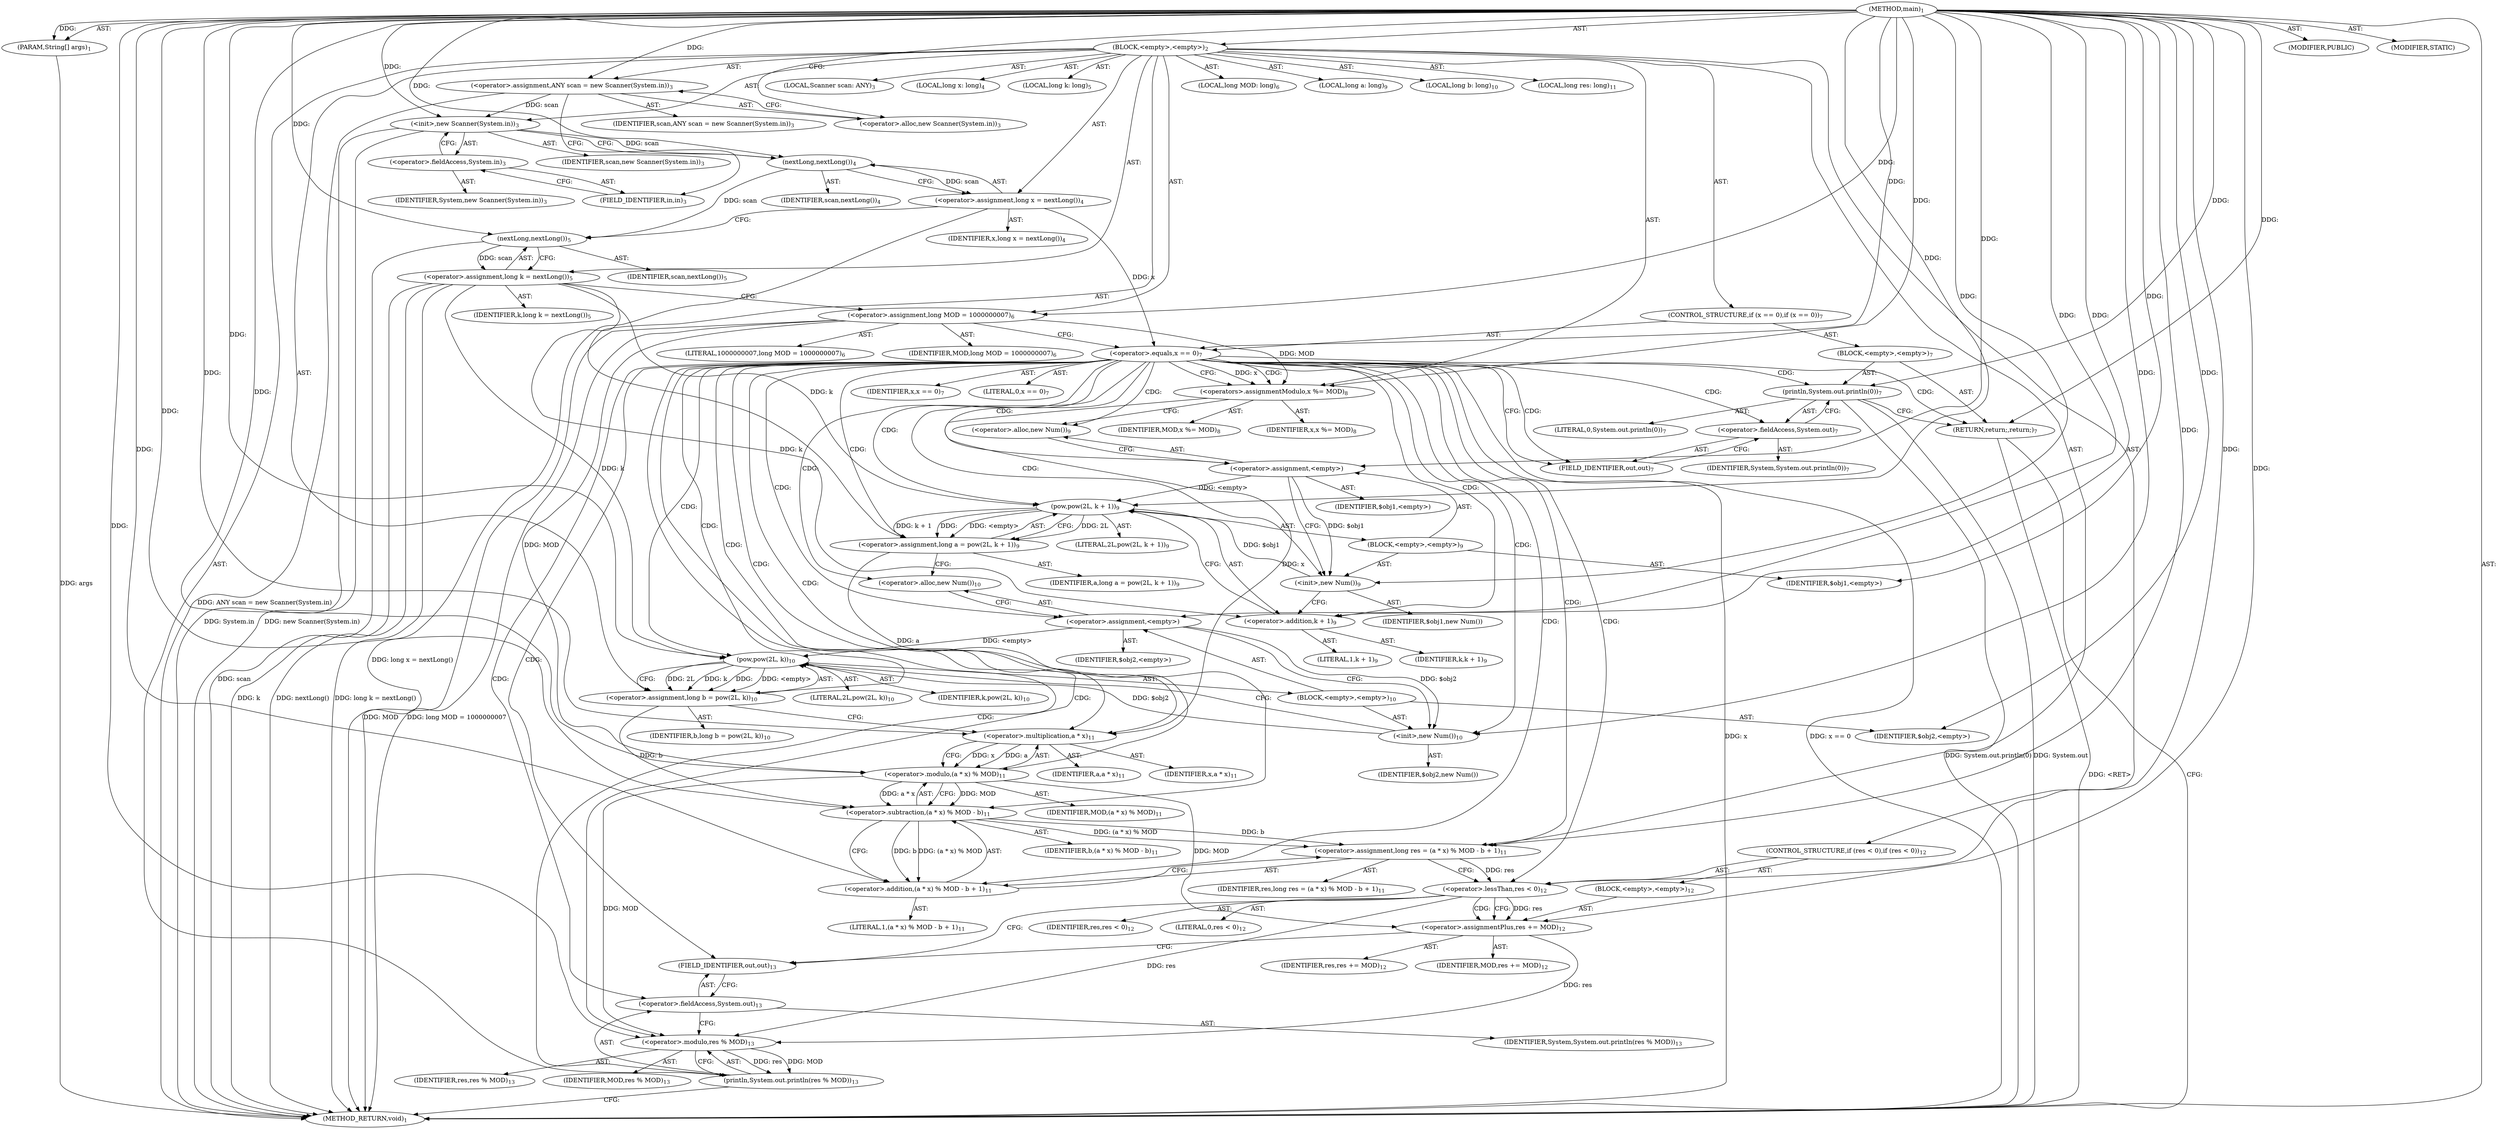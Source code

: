 digraph "main" {  
"19" [label = <(METHOD,main)<SUB>1</SUB>> ]
"20" [label = <(PARAM,String[] args)<SUB>1</SUB>> ]
"21" [label = <(BLOCK,&lt;empty&gt;,&lt;empty&gt;)<SUB>2</SUB>> ]
"4" [label = <(LOCAL,Scanner scan: ANY)<SUB>3</SUB>> ]
"22" [label = <(&lt;operator&gt;.assignment,ANY scan = new Scanner(System.in))<SUB>3</SUB>> ]
"23" [label = <(IDENTIFIER,scan,ANY scan = new Scanner(System.in))<SUB>3</SUB>> ]
"24" [label = <(&lt;operator&gt;.alloc,new Scanner(System.in))<SUB>3</SUB>> ]
"25" [label = <(&lt;init&gt;,new Scanner(System.in))<SUB>3</SUB>> ]
"3" [label = <(IDENTIFIER,scan,new Scanner(System.in))<SUB>3</SUB>> ]
"26" [label = <(&lt;operator&gt;.fieldAccess,System.in)<SUB>3</SUB>> ]
"27" [label = <(IDENTIFIER,System,new Scanner(System.in))<SUB>3</SUB>> ]
"28" [label = <(FIELD_IDENTIFIER,in,in)<SUB>3</SUB>> ]
"29" [label = <(LOCAL,long x: long)<SUB>4</SUB>> ]
"30" [label = <(&lt;operator&gt;.assignment,long x = nextLong())<SUB>4</SUB>> ]
"31" [label = <(IDENTIFIER,x,long x = nextLong())<SUB>4</SUB>> ]
"32" [label = <(nextLong,nextLong())<SUB>4</SUB>> ]
"33" [label = <(IDENTIFIER,scan,nextLong())<SUB>4</SUB>> ]
"34" [label = <(LOCAL,long k: long)<SUB>5</SUB>> ]
"35" [label = <(&lt;operator&gt;.assignment,long k = nextLong())<SUB>5</SUB>> ]
"36" [label = <(IDENTIFIER,k,long k = nextLong())<SUB>5</SUB>> ]
"37" [label = <(nextLong,nextLong())<SUB>5</SUB>> ]
"38" [label = <(IDENTIFIER,scan,nextLong())<SUB>5</SUB>> ]
"39" [label = <(LOCAL,long MOD: long)<SUB>6</SUB>> ]
"40" [label = <(&lt;operator&gt;.assignment,long MOD = 1000000007)<SUB>6</SUB>> ]
"41" [label = <(IDENTIFIER,MOD,long MOD = 1000000007)<SUB>6</SUB>> ]
"42" [label = <(LITERAL,1000000007,long MOD = 1000000007)<SUB>6</SUB>> ]
"43" [label = <(CONTROL_STRUCTURE,if (x == 0),if (x == 0))<SUB>7</SUB>> ]
"44" [label = <(&lt;operator&gt;.equals,x == 0)<SUB>7</SUB>> ]
"45" [label = <(IDENTIFIER,x,x == 0)<SUB>7</SUB>> ]
"46" [label = <(LITERAL,0,x == 0)<SUB>7</SUB>> ]
"47" [label = <(BLOCK,&lt;empty&gt;,&lt;empty&gt;)<SUB>7</SUB>> ]
"48" [label = <(println,System.out.println(0))<SUB>7</SUB>> ]
"49" [label = <(&lt;operator&gt;.fieldAccess,System.out)<SUB>7</SUB>> ]
"50" [label = <(IDENTIFIER,System,System.out.println(0))<SUB>7</SUB>> ]
"51" [label = <(FIELD_IDENTIFIER,out,out)<SUB>7</SUB>> ]
"52" [label = <(LITERAL,0,System.out.println(0))<SUB>7</SUB>> ]
"53" [label = <(RETURN,return;,return;)<SUB>7</SUB>> ]
"54" [label = <(&lt;operators&gt;.assignmentModulo,x %= MOD)<SUB>8</SUB>> ]
"55" [label = <(IDENTIFIER,x,x %= MOD)<SUB>8</SUB>> ]
"56" [label = <(IDENTIFIER,MOD,x %= MOD)<SUB>8</SUB>> ]
"57" [label = <(LOCAL,long a: long)<SUB>9</SUB>> ]
"58" [label = <(&lt;operator&gt;.assignment,long a = pow(2L, k + 1))<SUB>9</SUB>> ]
"59" [label = <(IDENTIFIER,a,long a = pow(2L, k + 1))<SUB>9</SUB>> ]
"60" [label = <(pow,pow(2L, k + 1))<SUB>9</SUB>> ]
"61" [label = <(BLOCK,&lt;empty&gt;,&lt;empty&gt;)<SUB>9</SUB>> ]
"62" [label = <(&lt;operator&gt;.assignment,&lt;empty&gt;)> ]
"63" [label = <(IDENTIFIER,$obj1,&lt;empty&gt;)> ]
"64" [label = <(&lt;operator&gt;.alloc,new Num())<SUB>9</SUB>> ]
"65" [label = <(&lt;init&gt;,new Num())<SUB>9</SUB>> ]
"66" [label = <(IDENTIFIER,$obj1,new Num())> ]
"67" [label = <(IDENTIFIER,$obj1,&lt;empty&gt;)> ]
"68" [label = <(LITERAL,2L,pow(2L, k + 1))<SUB>9</SUB>> ]
"69" [label = <(&lt;operator&gt;.addition,k + 1)<SUB>9</SUB>> ]
"70" [label = <(IDENTIFIER,k,k + 1)<SUB>9</SUB>> ]
"71" [label = <(LITERAL,1,k + 1)<SUB>9</SUB>> ]
"72" [label = <(LOCAL,long b: long)<SUB>10</SUB>> ]
"73" [label = <(&lt;operator&gt;.assignment,long b = pow(2L, k))<SUB>10</SUB>> ]
"74" [label = <(IDENTIFIER,b,long b = pow(2L, k))<SUB>10</SUB>> ]
"75" [label = <(pow,pow(2L, k))<SUB>10</SUB>> ]
"76" [label = <(BLOCK,&lt;empty&gt;,&lt;empty&gt;)<SUB>10</SUB>> ]
"77" [label = <(&lt;operator&gt;.assignment,&lt;empty&gt;)> ]
"78" [label = <(IDENTIFIER,$obj2,&lt;empty&gt;)> ]
"79" [label = <(&lt;operator&gt;.alloc,new Num())<SUB>10</SUB>> ]
"80" [label = <(&lt;init&gt;,new Num())<SUB>10</SUB>> ]
"81" [label = <(IDENTIFIER,$obj2,new Num())> ]
"82" [label = <(IDENTIFIER,$obj2,&lt;empty&gt;)> ]
"83" [label = <(LITERAL,2L,pow(2L, k))<SUB>10</SUB>> ]
"84" [label = <(IDENTIFIER,k,pow(2L, k))<SUB>10</SUB>> ]
"85" [label = <(LOCAL,long res: long)<SUB>11</SUB>> ]
"86" [label = <(&lt;operator&gt;.assignment,long res = (a * x) % MOD - b + 1)<SUB>11</SUB>> ]
"87" [label = <(IDENTIFIER,res,long res = (a * x) % MOD - b + 1)<SUB>11</SUB>> ]
"88" [label = <(&lt;operator&gt;.addition,(a * x) % MOD - b + 1)<SUB>11</SUB>> ]
"89" [label = <(&lt;operator&gt;.subtraction,(a * x) % MOD - b)<SUB>11</SUB>> ]
"90" [label = <(&lt;operator&gt;.modulo,(a * x) % MOD)<SUB>11</SUB>> ]
"91" [label = <(&lt;operator&gt;.multiplication,a * x)<SUB>11</SUB>> ]
"92" [label = <(IDENTIFIER,a,a * x)<SUB>11</SUB>> ]
"93" [label = <(IDENTIFIER,x,a * x)<SUB>11</SUB>> ]
"94" [label = <(IDENTIFIER,MOD,(a * x) % MOD)<SUB>11</SUB>> ]
"95" [label = <(IDENTIFIER,b,(a * x) % MOD - b)<SUB>11</SUB>> ]
"96" [label = <(LITERAL,1,(a * x) % MOD - b + 1)<SUB>11</SUB>> ]
"97" [label = <(CONTROL_STRUCTURE,if (res &lt; 0),if (res &lt; 0))<SUB>12</SUB>> ]
"98" [label = <(&lt;operator&gt;.lessThan,res &lt; 0)<SUB>12</SUB>> ]
"99" [label = <(IDENTIFIER,res,res &lt; 0)<SUB>12</SUB>> ]
"100" [label = <(LITERAL,0,res &lt; 0)<SUB>12</SUB>> ]
"101" [label = <(BLOCK,&lt;empty&gt;,&lt;empty&gt;)<SUB>12</SUB>> ]
"102" [label = <(&lt;operator&gt;.assignmentPlus,res += MOD)<SUB>12</SUB>> ]
"103" [label = <(IDENTIFIER,res,res += MOD)<SUB>12</SUB>> ]
"104" [label = <(IDENTIFIER,MOD,res += MOD)<SUB>12</SUB>> ]
"105" [label = <(println,System.out.println(res % MOD))<SUB>13</SUB>> ]
"106" [label = <(&lt;operator&gt;.fieldAccess,System.out)<SUB>13</SUB>> ]
"107" [label = <(IDENTIFIER,System,System.out.println(res % MOD))<SUB>13</SUB>> ]
"108" [label = <(FIELD_IDENTIFIER,out,out)<SUB>13</SUB>> ]
"109" [label = <(&lt;operator&gt;.modulo,res % MOD)<SUB>13</SUB>> ]
"110" [label = <(IDENTIFIER,res,res % MOD)<SUB>13</SUB>> ]
"111" [label = <(IDENTIFIER,MOD,res % MOD)<SUB>13</SUB>> ]
"112" [label = <(MODIFIER,PUBLIC)> ]
"113" [label = <(MODIFIER,STATIC)> ]
"114" [label = <(METHOD_RETURN,void)<SUB>1</SUB>> ]
  "19" -> "20"  [ label = "AST: "] 
  "19" -> "21"  [ label = "AST: "] 
  "19" -> "112"  [ label = "AST: "] 
  "19" -> "113"  [ label = "AST: "] 
  "19" -> "114"  [ label = "AST: "] 
  "21" -> "4"  [ label = "AST: "] 
  "21" -> "22"  [ label = "AST: "] 
  "21" -> "25"  [ label = "AST: "] 
  "21" -> "29"  [ label = "AST: "] 
  "21" -> "30"  [ label = "AST: "] 
  "21" -> "34"  [ label = "AST: "] 
  "21" -> "35"  [ label = "AST: "] 
  "21" -> "39"  [ label = "AST: "] 
  "21" -> "40"  [ label = "AST: "] 
  "21" -> "43"  [ label = "AST: "] 
  "21" -> "54"  [ label = "AST: "] 
  "21" -> "57"  [ label = "AST: "] 
  "21" -> "58"  [ label = "AST: "] 
  "21" -> "72"  [ label = "AST: "] 
  "21" -> "73"  [ label = "AST: "] 
  "21" -> "85"  [ label = "AST: "] 
  "21" -> "86"  [ label = "AST: "] 
  "21" -> "97"  [ label = "AST: "] 
  "21" -> "105"  [ label = "AST: "] 
  "22" -> "23"  [ label = "AST: "] 
  "22" -> "24"  [ label = "AST: "] 
  "25" -> "3"  [ label = "AST: "] 
  "25" -> "26"  [ label = "AST: "] 
  "26" -> "27"  [ label = "AST: "] 
  "26" -> "28"  [ label = "AST: "] 
  "30" -> "31"  [ label = "AST: "] 
  "30" -> "32"  [ label = "AST: "] 
  "32" -> "33"  [ label = "AST: "] 
  "35" -> "36"  [ label = "AST: "] 
  "35" -> "37"  [ label = "AST: "] 
  "37" -> "38"  [ label = "AST: "] 
  "40" -> "41"  [ label = "AST: "] 
  "40" -> "42"  [ label = "AST: "] 
  "43" -> "44"  [ label = "AST: "] 
  "43" -> "47"  [ label = "AST: "] 
  "44" -> "45"  [ label = "AST: "] 
  "44" -> "46"  [ label = "AST: "] 
  "47" -> "48"  [ label = "AST: "] 
  "47" -> "53"  [ label = "AST: "] 
  "48" -> "49"  [ label = "AST: "] 
  "48" -> "52"  [ label = "AST: "] 
  "49" -> "50"  [ label = "AST: "] 
  "49" -> "51"  [ label = "AST: "] 
  "54" -> "55"  [ label = "AST: "] 
  "54" -> "56"  [ label = "AST: "] 
  "58" -> "59"  [ label = "AST: "] 
  "58" -> "60"  [ label = "AST: "] 
  "60" -> "61"  [ label = "AST: "] 
  "60" -> "68"  [ label = "AST: "] 
  "60" -> "69"  [ label = "AST: "] 
  "61" -> "62"  [ label = "AST: "] 
  "61" -> "65"  [ label = "AST: "] 
  "61" -> "67"  [ label = "AST: "] 
  "62" -> "63"  [ label = "AST: "] 
  "62" -> "64"  [ label = "AST: "] 
  "65" -> "66"  [ label = "AST: "] 
  "69" -> "70"  [ label = "AST: "] 
  "69" -> "71"  [ label = "AST: "] 
  "73" -> "74"  [ label = "AST: "] 
  "73" -> "75"  [ label = "AST: "] 
  "75" -> "76"  [ label = "AST: "] 
  "75" -> "83"  [ label = "AST: "] 
  "75" -> "84"  [ label = "AST: "] 
  "76" -> "77"  [ label = "AST: "] 
  "76" -> "80"  [ label = "AST: "] 
  "76" -> "82"  [ label = "AST: "] 
  "77" -> "78"  [ label = "AST: "] 
  "77" -> "79"  [ label = "AST: "] 
  "80" -> "81"  [ label = "AST: "] 
  "86" -> "87"  [ label = "AST: "] 
  "86" -> "88"  [ label = "AST: "] 
  "88" -> "89"  [ label = "AST: "] 
  "88" -> "96"  [ label = "AST: "] 
  "89" -> "90"  [ label = "AST: "] 
  "89" -> "95"  [ label = "AST: "] 
  "90" -> "91"  [ label = "AST: "] 
  "90" -> "94"  [ label = "AST: "] 
  "91" -> "92"  [ label = "AST: "] 
  "91" -> "93"  [ label = "AST: "] 
  "97" -> "98"  [ label = "AST: "] 
  "97" -> "101"  [ label = "AST: "] 
  "98" -> "99"  [ label = "AST: "] 
  "98" -> "100"  [ label = "AST: "] 
  "101" -> "102"  [ label = "AST: "] 
  "102" -> "103"  [ label = "AST: "] 
  "102" -> "104"  [ label = "AST: "] 
  "105" -> "106"  [ label = "AST: "] 
  "105" -> "109"  [ label = "AST: "] 
  "106" -> "107"  [ label = "AST: "] 
  "106" -> "108"  [ label = "AST: "] 
  "109" -> "110"  [ label = "AST: "] 
  "109" -> "111"  [ label = "AST: "] 
  "22" -> "28"  [ label = "CFG: "] 
  "25" -> "32"  [ label = "CFG: "] 
  "30" -> "37"  [ label = "CFG: "] 
  "35" -> "40"  [ label = "CFG: "] 
  "40" -> "44"  [ label = "CFG: "] 
  "54" -> "64"  [ label = "CFG: "] 
  "58" -> "79"  [ label = "CFG: "] 
  "73" -> "91"  [ label = "CFG: "] 
  "86" -> "98"  [ label = "CFG: "] 
  "105" -> "114"  [ label = "CFG: "] 
  "24" -> "22"  [ label = "CFG: "] 
  "26" -> "25"  [ label = "CFG: "] 
  "32" -> "30"  [ label = "CFG: "] 
  "37" -> "35"  [ label = "CFG: "] 
  "44" -> "51"  [ label = "CFG: "] 
  "44" -> "54"  [ label = "CFG: "] 
  "60" -> "58"  [ label = "CFG: "] 
  "75" -> "73"  [ label = "CFG: "] 
  "88" -> "86"  [ label = "CFG: "] 
  "98" -> "102"  [ label = "CFG: "] 
  "98" -> "108"  [ label = "CFG: "] 
  "106" -> "109"  [ label = "CFG: "] 
  "109" -> "105"  [ label = "CFG: "] 
  "28" -> "26"  [ label = "CFG: "] 
  "48" -> "53"  [ label = "CFG: "] 
  "53" -> "114"  [ label = "CFG: "] 
  "69" -> "60"  [ label = "CFG: "] 
  "89" -> "88"  [ label = "CFG: "] 
  "102" -> "108"  [ label = "CFG: "] 
  "108" -> "106"  [ label = "CFG: "] 
  "49" -> "48"  [ label = "CFG: "] 
  "62" -> "65"  [ label = "CFG: "] 
  "65" -> "69"  [ label = "CFG: "] 
  "77" -> "80"  [ label = "CFG: "] 
  "80" -> "75"  [ label = "CFG: "] 
  "90" -> "89"  [ label = "CFG: "] 
  "51" -> "49"  [ label = "CFG: "] 
  "64" -> "62"  [ label = "CFG: "] 
  "79" -> "77"  [ label = "CFG: "] 
  "91" -> "90"  [ label = "CFG: "] 
  "19" -> "24"  [ label = "CFG: "] 
  "53" -> "114"  [ label = "DDG: &lt;RET&gt;"] 
  "20" -> "114"  [ label = "DDG: args"] 
  "22" -> "114"  [ label = "DDG: ANY scan = new Scanner(System.in)"] 
  "25" -> "114"  [ label = "DDG: System.in"] 
  "25" -> "114"  [ label = "DDG: new Scanner(System.in)"] 
  "30" -> "114"  [ label = "DDG: long x = nextLong()"] 
  "35" -> "114"  [ label = "DDG: k"] 
  "37" -> "114"  [ label = "DDG: scan"] 
  "35" -> "114"  [ label = "DDG: nextLong()"] 
  "35" -> "114"  [ label = "DDG: long k = nextLong()"] 
  "40" -> "114"  [ label = "DDG: MOD"] 
  "40" -> "114"  [ label = "DDG: long MOD = 1000000007"] 
  "44" -> "114"  [ label = "DDG: x"] 
  "44" -> "114"  [ label = "DDG: x == 0"] 
  "48" -> "114"  [ label = "DDG: System.out"] 
  "48" -> "114"  [ label = "DDG: System.out.println(0)"] 
  "19" -> "20"  [ label = "DDG: "] 
  "19" -> "22"  [ label = "DDG: "] 
  "32" -> "30"  [ label = "DDG: scan"] 
  "37" -> "35"  [ label = "DDG: scan"] 
  "19" -> "40"  [ label = "DDG: "] 
  "40" -> "54"  [ label = "DDG: MOD"] 
  "19" -> "54"  [ label = "DDG: "] 
  "60" -> "58"  [ label = "DDG: &lt;empty&gt;"] 
  "60" -> "58"  [ label = "DDG: 2L"] 
  "60" -> "58"  [ label = "DDG: k + 1"] 
  "60" -> "58"  [ label = "DDG: "] 
  "75" -> "73"  [ label = "DDG: &lt;empty&gt;"] 
  "75" -> "73"  [ label = "DDG: 2L"] 
  "75" -> "73"  [ label = "DDG: k"] 
  "75" -> "73"  [ label = "DDG: "] 
  "89" -> "86"  [ label = "DDG: (a * x) % MOD"] 
  "89" -> "86"  [ label = "DDG: b"] 
  "19" -> "86"  [ label = "DDG: "] 
  "22" -> "25"  [ label = "DDG: scan"] 
  "19" -> "25"  [ label = "DDG: "] 
  "44" -> "54"  [ label = "DDG: x"] 
  "109" -> "105"  [ label = "DDG: res"] 
  "109" -> "105"  [ label = "DDG: MOD"] 
  "25" -> "32"  [ label = "DDG: scan"] 
  "19" -> "32"  [ label = "DDG: "] 
  "32" -> "37"  [ label = "DDG: scan"] 
  "19" -> "37"  [ label = "DDG: "] 
  "30" -> "44"  [ label = "DDG: x"] 
  "19" -> "44"  [ label = "DDG: "] 
  "19" -> "53"  [ label = "DDG: "] 
  "62" -> "60"  [ label = "DDG: &lt;empty&gt;"] 
  "65" -> "60"  [ label = "DDG: $obj1"] 
  "19" -> "60"  [ label = "DDG: "] 
  "35" -> "60"  [ label = "DDG: k"] 
  "77" -> "75"  [ label = "DDG: &lt;empty&gt;"] 
  "80" -> "75"  [ label = "DDG: $obj2"] 
  "19" -> "75"  [ label = "DDG: "] 
  "35" -> "75"  [ label = "DDG: k"] 
  "89" -> "88"  [ label = "DDG: (a * x) % MOD"] 
  "89" -> "88"  [ label = "DDG: b"] 
  "19" -> "88"  [ label = "DDG: "] 
  "86" -> "98"  [ label = "DDG: res"] 
  "19" -> "98"  [ label = "DDG: "] 
  "90" -> "102"  [ label = "DDG: MOD"] 
  "19" -> "102"  [ label = "DDG: "] 
  "98" -> "109"  [ label = "DDG: res"] 
  "102" -> "109"  [ label = "DDG: res"] 
  "19" -> "109"  [ label = "DDG: "] 
  "90" -> "109"  [ label = "DDG: MOD"] 
  "19" -> "48"  [ label = "DDG: "] 
  "19" -> "62"  [ label = "DDG: "] 
  "19" -> "67"  [ label = "DDG: "] 
  "35" -> "69"  [ label = "DDG: k"] 
  "19" -> "69"  [ label = "DDG: "] 
  "19" -> "77"  [ label = "DDG: "] 
  "19" -> "82"  [ label = "DDG: "] 
  "90" -> "89"  [ label = "DDG: a * x"] 
  "90" -> "89"  [ label = "DDG: MOD"] 
  "73" -> "89"  [ label = "DDG: b"] 
  "19" -> "89"  [ label = "DDG: "] 
  "98" -> "102"  [ label = "DDG: res"] 
  "62" -> "65"  [ label = "DDG: $obj1"] 
  "19" -> "65"  [ label = "DDG: "] 
  "77" -> "80"  [ label = "DDG: $obj2"] 
  "19" -> "80"  [ label = "DDG: "] 
  "91" -> "90"  [ label = "DDG: a"] 
  "91" -> "90"  [ label = "DDG: x"] 
  "19" -> "90"  [ label = "DDG: "] 
  "40" -> "90"  [ label = "DDG: MOD"] 
  "58" -> "91"  [ label = "DDG: a"] 
  "19" -> "91"  [ label = "DDG: "] 
  "54" -> "91"  [ label = "DDG: x"] 
  "44" -> "48"  [ label = "CDG: "] 
  "44" -> "49"  [ label = "CDG: "] 
  "44" -> "60"  [ label = "CDG: "] 
  "44" -> "73"  [ label = "CDG: "] 
  "44" -> "77"  [ label = "CDG: "] 
  "44" -> "64"  [ label = "CDG: "] 
  "44" -> "51"  [ label = "CDG: "] 
  "44" -> "89"  [ label = "CDG: "] 
  "44" -> "98"  [ label = "CDG: "] 
  "44" -> "75"  [ label = "CDG: "] 
  "44" -> "69"  [ label = "CDG: "] 
  "44" -> "106"  [ label = "CDG: "] 
  "44" -> "65"  [ label = "CDG: "] 
  "44" -> "91"  [ label = "CDG: "] 
  "44" -> "90"  [ label = "CDG: "] 
  "44" -> "54"  [ label = "CDG: "] 
  "44" -> "79"  [ label = "CDG: "] 
  "44" -> "80"  [ label = "CDG: "] 
  "44" -> "58"  [ label = "CDG: "] 
  "44" -> "105"  [ label = "CDG: "] 
  "44" -> "53"  [ label = "CDG: "] 
  "44" -> "88"  [ label = "CDG: "] 
  "44" -> "108"  [ label = "CDG: "] 
  "44" -> "109"  [ label = "CDG: "] 
  "44" -> "62"  [ label = "CDG: "] 
  "44" -> "86"  [ label = "CDG: "] 
  "98" -> "102"  [ label = "CDG: "] 
}
